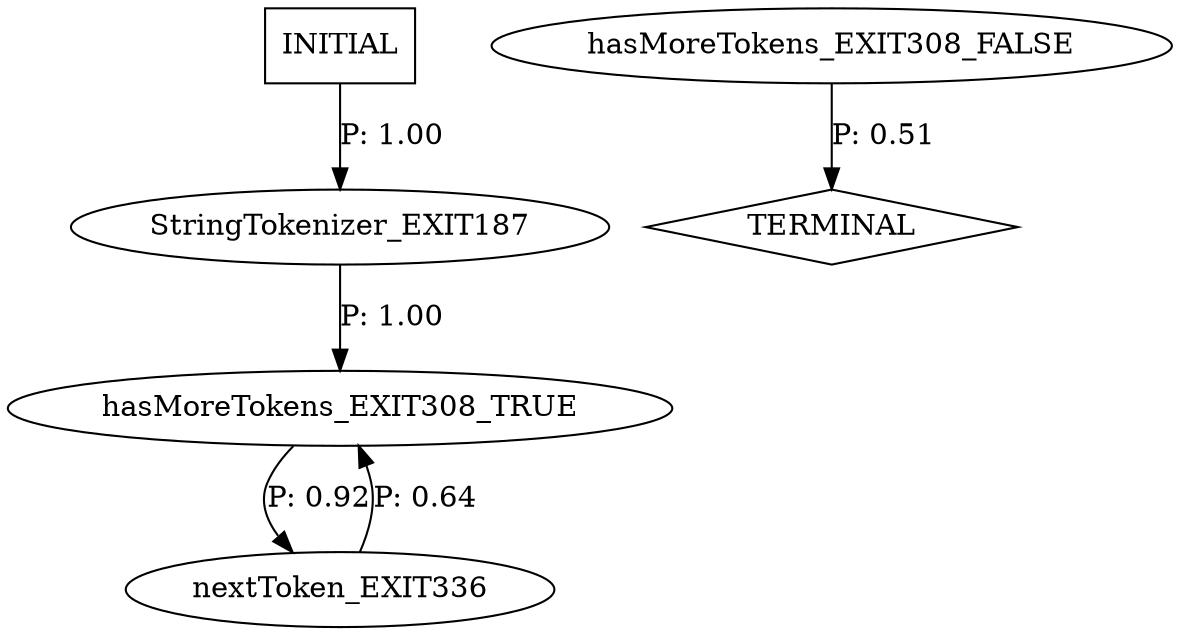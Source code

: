 digraph G {
	0	 [label=StringTokenizer_EXIT187];
	2	 [label=hasMoreTokens_EXIT308_TRUE];
	0 -> 2	 [label="P: 1.00"];
	3	 [label=nextToken_EXIT336];
	2 -> 3	 [label="P: 0.92"];
	3 -> 2	 [label="P: 0.64"];
	1	 [label=hasMoreTokens_EXIT308_FALSE];
	4	 [label=TERMINAL,
		shape=diamond];
	1 -> 4	 [label="P: 0.51"];
	5	 [label=INITIAL,
		shape=box];
	5 -> 0	 [label="P: 1.00"];
}
